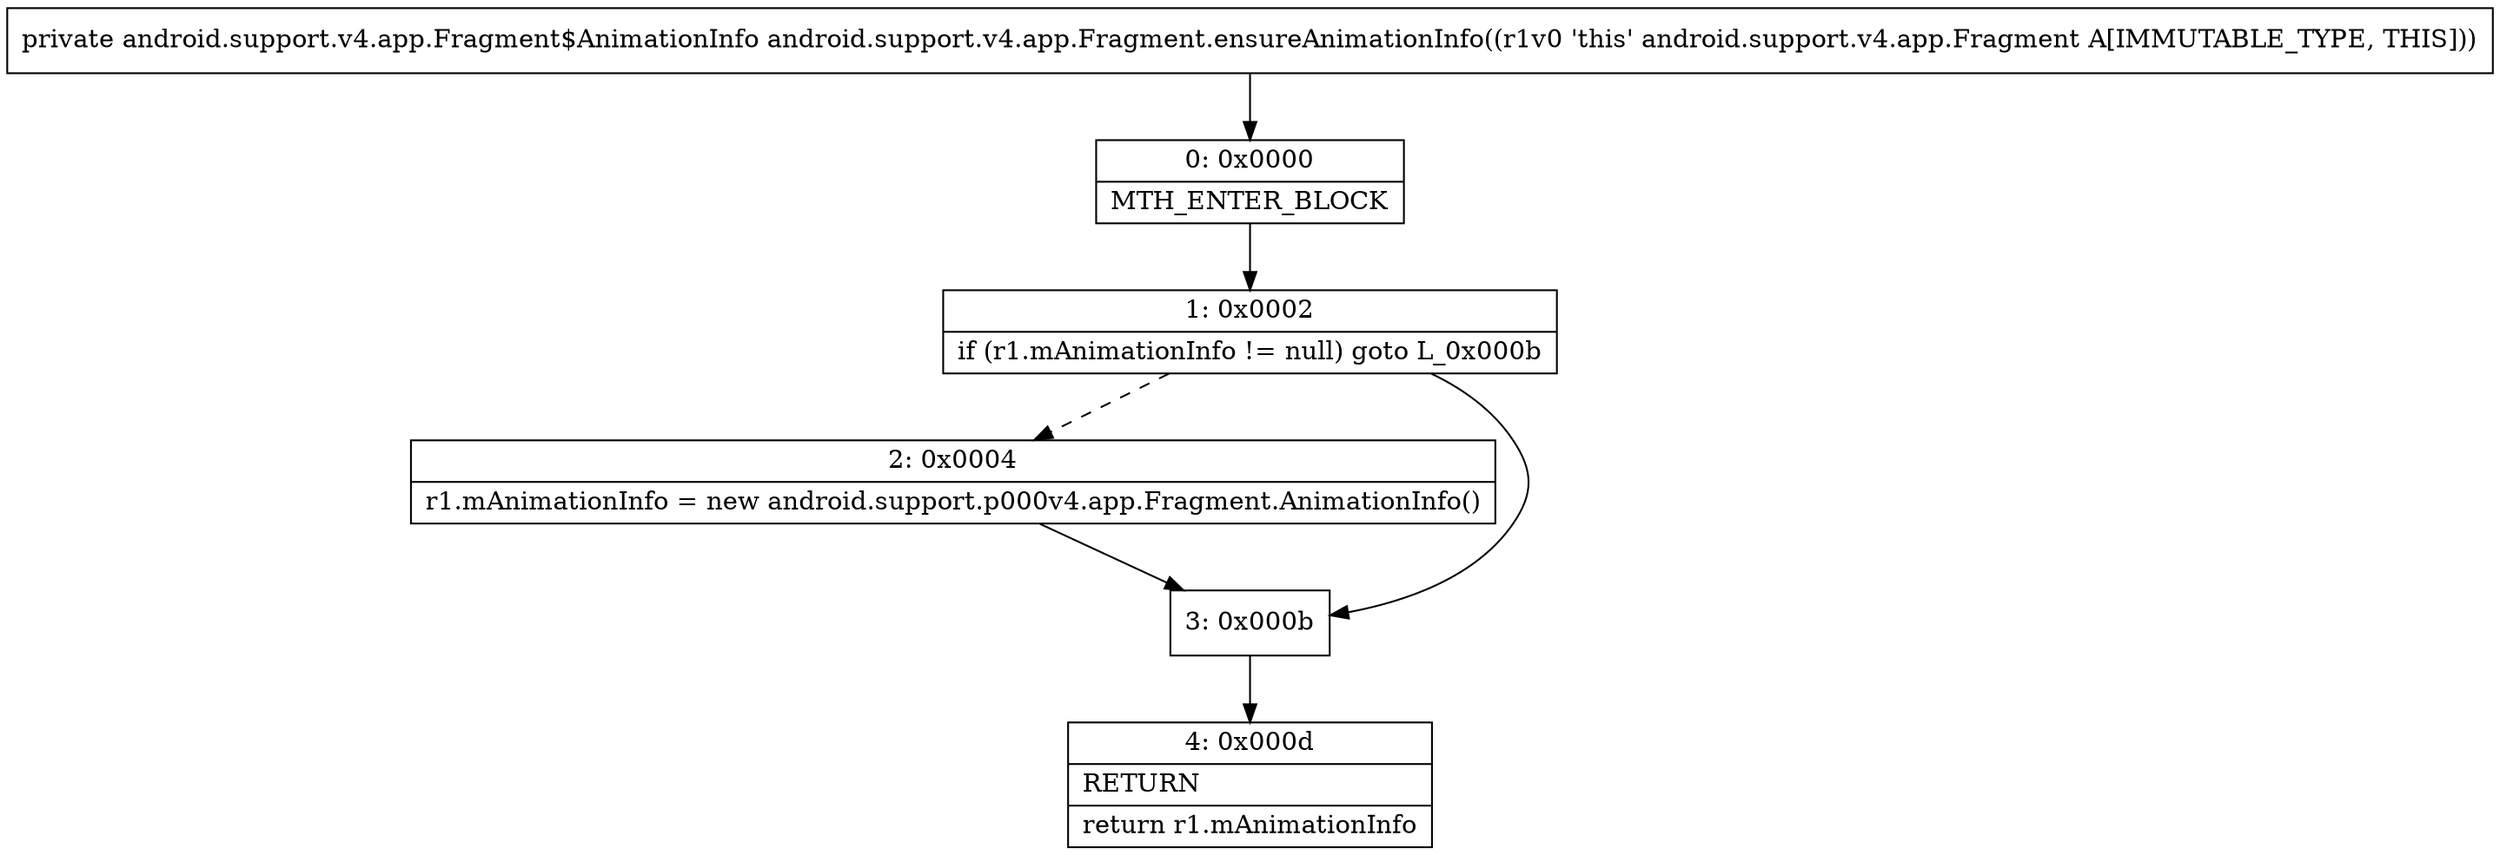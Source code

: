 digraph "CFG forandroid.support.v4.app.Fragment.ensureAnimationInfo()Landroid\/support\/v4\/app\/Fragment$AnimationInfo;" {
Node_0 [shape=record,label="{0\:\ 0x0000|MTH_ENTER_BLOCK\l}"];
Node_1 [shape=record,label="{1\:\ 0x0002|if (r1.mAnimationInfo != null) goto L_0x000b\l}"];
Node_2 [shape=record,label="{2\:\ 0x0004|r1.mAnimationInfo = new android.support.p000v4.app.Fragment.AnimationInfo()\l}"];
Node_3 [shape=record,label="{3\:\ 0x000b}"];
Node_4 [shape=record,label="{4\:\ 0x000d|RETURN\l|return r1.mAnimationInfo\l}"];
MethodNode[shape=record,label="{private android.support.v4.app.Fragment$AnimationInfo android.support.v4.app.Fragment.ensureAnimationInfo((r1v0 'this' android.support.v4.app.Fragment A[IMMUTABLE_TYPE, THIS])) }"];
MethodNode -> Node_0;
Node_0 -> Node_1;
Node_1 -> Node_2[style=dashed];
Node_1 -> Node_3;
Node_2 -> Node_3;
Node_3 -> Node_4;
}


